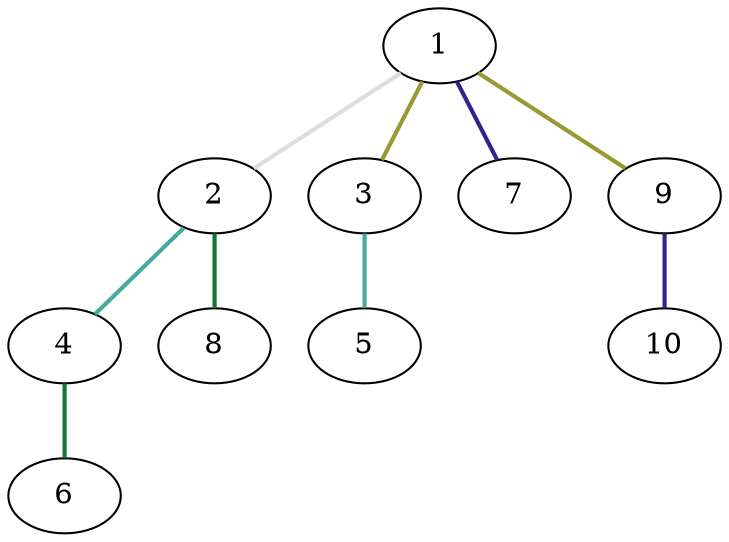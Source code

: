 graph {
	graph [rankdir=BT]
	1
	2
	2 -- 1 [color="#DDDDDD" style=bold]
	3
	3 -- 1 [color="#999933" style=bold]
	4
	4 -- 2 [color="#44AA99" style=bold]
	5
	5 -- 3 [color="#44AA99" style=bold]
	6
	6 -- 4 [color="#117733" style=bold]
	7
	7 -- 1 [color="#332288" style=bold]
	8
	8 -- 2 [color="#117733" style=bold]
	9
	9 -- 1 [color="#999933" style=bold]
	10
	10 -- 9 [color="#332288" style=bold]
}
